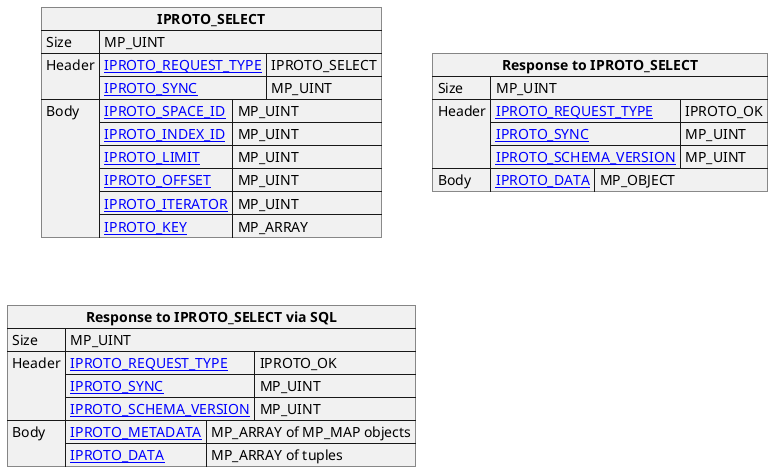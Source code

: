 @startuml

skinparam map {
    HyperlinkColor #0077FF
    FontColor #313131
    BorderColor #313131
    BackgroundColor transparent
}

json "**IPROTO_SELECT**" as select {
    "Size": "MP_UINT",
    "Header": {
    "[[tarantool.io/en/doc/latest/dev_guide/internals/iproto/keys IPROTO_REQUEST_TYPE]]": "IPROTO_SELECT",
    "[[tarantool.io/en/doc/latest/dev_guide/internals/iproto/keys IPROTO_SYNC]]": "MP_UINT"
    },
    "Body": {
    "[[tarantool.io/en/doc/latest/dev_guide/internals/iproto/keys IPROTO_SPACE_ID]]": "MP_UINT",
    "[[tarantool.io/en/doc/latest/dev_guide/internals/iproto/keys IPROTO_INDEX_ID]]": "MP_UINT",
    "[[tarantool.io/en/doc/latest/dev_guide/internals/iproto/keys IPROTO_LIMIT]]": "MP_UINT",
    "[[tarantool.io/en/doc/latest/dev_guide/internals/iproto/keys IPROTO_OFFSET]]": "MP_UINT",
    "[[tarantool.io/en/doc/latest/dev_guide/internals/iproto/keys IPROTO_ITERATOR]]": "MP_UINT",
    "[[tarantool.io/en/doc/latest/dev_guide/internals/iproto/keys IPROTO_KEY]]": "MP_ARRAY"
    }
}

json "**Response to IPROTO_SELECT**" as select_response {
    "Size": "MP_UINT",
    "Header": {
    "[[tarantool.io/en/doc/latest/dev_guide/internals/iproto/keys IPROTO_REQUEST_TYPE]]": "IPROTO_OK",
    "[[tarantool.io/en/doc/latest/dev_guide/internals/iproto/keys IPROTO_SYNC]]": "MP_UINT",
    "[[tarantool.io/en/doc/latest/dev_guide/internals/iproto/keys IPROTO_SCHEMA_VERSION]]": "MP_UINT"
    },
    "Body": {
    "[[tarantool.io/en/doc/latest/dev_guide/internals/iproto/keys IPROTO_DATA]]": "MP_OBJECT"
    }
}

json "**Response to IPROTO_SELECT via SQL**" as select_response_sql {
    "Size": "MP_UINT",
    "Header": {
    "[[tarantool.io/en/doc/latest/dev_guide/internals/iproto/keys IPROTO_REQUEST_TYPE]]": "IPROTO_OK",
    "[[tarantool.io/en/doc/latest/dev_guide/internals/iproto/keys IPROTO_SYNC]]": "MP_UINT",
    "[[tarantool.io/en/doc/latest/dev_guide/internals/iproto/keys IPROTO_SCHEMA_VERSION]]": "MP_UINT"
    },
    "Body": {
    "[[tarantool.io/en/doc/latest/dev_guide/internals/iproto/keys IPROTO_METADATA]]": "MP_ARRAY of MP_MAP objects",
    "[[tarantool.io/en/doc/latest/dev_guide/internals/iproto/keys IPROTO_DATA]]": "MP_ARRAY of tuples"
    }
}

@enduml
